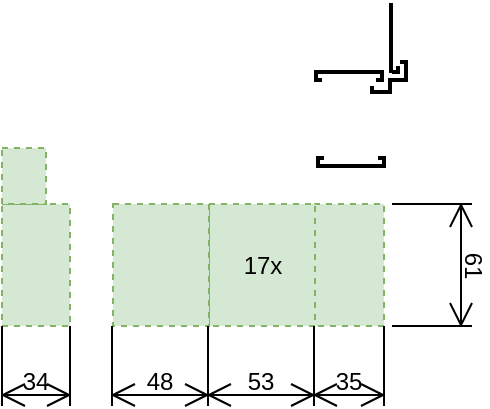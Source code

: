 <mxfile version="24.7.6">
  <diagram name="Page-1" id="lltRGpPVIRptGEJYeK86">
    <mxGraphModel dx="334" dy="336" grid="1" gridSize="10" guides="0" tooltips="1" connect="0" arrows="0" fold="1" page="1" pageScale="1" pageWidth="1654" pageHeight="1169" math="0" shadow="0">
      <root>
        <mxCell id="0" />
        <mxCell id="1" parent="0" />
        <mxCell id="G2j1dsDUAREEpZk3gJsj-1" value="" style="rounded=0;whiteSpace=wrap;html=1;fillColor=#d5e8d4;strokeColor=#82b366;dashed=1;" parent="1" vertex="1">
          <mxGeometry x="356" y="138" width="35" height="61" as="geometry" />
        </mxCell>
        <mxCell id="G2j1dsDUAREEpZk3gJsj-3" value="" style="rounded=0;whiteSpace=wrap;html=1;fillColor=#d5e8d4;strokeColor=#82b366;dashed=1;" parent="1" vertex="1">
          <mxGeometry x="200" y="138" width="34" height="61" as="geometry" />
        </mxCell>
        <mxCell id="G2j1dsDUAREEpZk3gJsj-4" value="" style="rounded=0;whiteSpace=wrap;html=1;fillColor=#d5e8d4;strokeColor=#82b366;dashed=1;" parent="1" vertex="1">
          <mxGeometry x="200" y="110" width="22" height="28" as="geometry" />
        </mxCell>
        <mxCell id="G2j1dsDUAREEpZk3gJsj-20" value="17x" style="rounded=0;whiteSpace=wrap;html=1;fillColor=#d5e8d4;strokeColor=#82b366;dashed=1;" parent="1" vertex="1">
          <mxGeometry x="303.5" y="138" width="53" height="61" as="geometry" />
        </mxCell>
        <mxCell id="G2j1dsDUAREEpZk3gJsj-21" value="" style="rounded=0;whiteSpace=wrap;html=1;fillColor=#d5e8d4;strokeColor=#82b366;dashed=1;" parent="1" vertex="1">
          <mxGeometry x="255.5" y="138" width="48" height="61" as="geometry" />
        </mxCell>
        <mxCell id="G2j1dsDUAREEpZk3gJsj-23" value="61" style="shape=dimension;direction=south;whiteSpace=wrap;html=1;align=center;points=[];verticalAlign=top;labelBackgroundColor=none;horizontal=0;spacingTop=-15;rotation=180;" parent="1" vertex="1">
          <mxGeometry x="395" y="138.0" width="40" height="61" as="geometry" />
        </mxCell>
        <mxCell id="G2j1dsDUAREEpZk3gJsj-24" value="48" style="shape=dimension;whiteSpace=wrap;html=1;align=center;points=[];verticalAlign=bottom;spacingBottom=3;labelBackgroundColor=none;" parent="1" vertex="1">
          <mxGeometry x="255" y="199" width="48" height="40" as="geometry" />
        </mxCell>
        <mxCell id="G2j1dsDUAREEpZk3gJsj-25" value="53" style="shape=dimension;whiteSpace=wrap;html=1;align=center;points=[];verticalAlign=bottom;spacingBottom=3;labelBackgroundColor=none;" parent="1" vertex="1">
          <mxGeometry x="303" y="199" width="53" height="40" as="geometry" />
        </mxCell>
        <mxCell id="G2j1dsDUAREEpZk3gJsj-26" value="35" style="shape=dimension;whiteSpace=wrap;html=1;align=center;points=[];verticalAlign=bottom;spacingBottom=3;labelBackgroundColor=none;" parent="1" vertex="1">
          <mxGeometry x="356" y="199" width="35" height="40" as="geometry" />
        </mxCell>
        <mxCell id="G2j1dsDUAREEpZk3gJsj-27" value="34" style="shape=dimension;whiteSpace=wrap;html=1;align=center;points=[];verticalAlign=bottom;spacingBottom=3;labelBackgroundColor=none;" parent="1" vertex="1">
          <mxGeometry x="200" y="199" width="34" height="40" as="geometry" />
        </mxCell>
        <mxCell id="XP0J54NXejSYdUOGnSBW-9" value="" style="group" vertex="1" connectable="0" parent="1">
          <mxGeometry x="353" y="110" width="43" height="14" as="geometry" />
        </mxCell>
        <mxCell id="XP0J54NXejSYdUOGnSBW-3" value="" style="line;strokeWidth=2;html=1;" vertex="1" parent="XP0J54NXejSYdUOGnSBW-9">
          <mxGeometry x="4" y="4" width="35" height="10" as="geometry" />
        </mxCell>
        <mxCell id="XP0J54NXejSYdUOGnSBW-4" value="" style="line;strokeWidth=2;html=1;rotation=90;" vertex="1" parent="XP0J54NXejSYdUOGnSBW-9">
          <mxGeometry x="4" y="2" width="2" height="10" as="geometry" />
        </mxCell>
        <mxCell id="XP0J54NXejSYdUOGnSBW-6" value="" style="line;strokeWidth=2;html=1;rotation=90;" vertex="1" parent="XP0J54NXejSYdUOGnSBW-9">
          <mxGeometry x="37" y="2" width="2" height="10" as="geometry" />
        </mxCell>
        <mxCell id="XP0J54NXejSYdUOGnSBW-7" value="" style="line;strokeWidth=2;html=1;rotation=0;" vertex="1" parent="XP0J54NXejSYdUOGnSBW-9">
          <mxGeometry x="35" width="4" height="10" as="geometry" />
        </mxCell>
        <mxCell id="XP0J54NXejSYdUOGnSBW-8" value="" style="line;strokeWidth=2;html=1;rotation=0;" vertex="1" parent="XP0J54NXejSYdUOGnSBW-9">
          <mxGeometry x="4" width="4" height="10" as="geometry" />
        </mxCell>
        <mxCell id="XP0J54NXejSYdUOGnSBW-11" value="" style="line;strokeWidth=2;html=1;rotation=90;" vertex="1" parent="1">
          <mxGeometry x="397" y="67" width="10" height="10" as="geometry" />
        </mxCell>
        <mxCell id="XP0J54NXejSYdUOGnSBW-13" value="" style="line;strokeWidth=2;html=1;rotation=0;" vertex="1" parent="1">
          <mxGeometry x="399" y="62" width="4" height="10" as="geometry" />
        </mxCell>
        <mxCell id="XP0J54NXejSYdUOGnSBW-15" value="" style="line;strokeWidth=2;html=1;rotation=0;" vertex="1" parent="1">
          <mxGeometry x="385" y="77" width="8" height="10" as="geometry" />
        </mxCell>
        <mxCell id="XP0J54NXejSYdUOGnSBW-14" value="" style="line;strokeWidth=2;html=1;rotation=0;" vertex="1" parent="1">
          <mxGeometry x="395" y="71" width="6" height="10" as="geometry" />
        </mxCell>
        <mxCell id="XP0J54NXejSYdUOGnSBW-22" value="" style="line;strokeWidth=2;html=1;rotation=90;" vertex="1" parent="1">
          <mxGeometry x="383" y="76" width="4" height="10" as="geometry" />
        </mxCell>
        <mxCell id="XP0J54NXejSYdUOGnSBW-39" value="" style="line;strokeWidth=2;html=1;rotation=-90;" vertex="1" parent="1">
          <mxGeometry x="377" y="50" width="35" height="10" as="geometry" />
        </mxCell>
        <mxCell id="XP0J54NXejSYdUOGnSBW-40" value="" style="line;strokeWidth=2;html=1;rotation=0;" vertex="1" parent="1">
          <mxGeometry x="395" y="67" width="2" height="10" as="geometry" />
        </mxCell>
        <mxCell id="XP0J54NXejSYdUOGnSBW-43" value="" style="line;strokeWidth=2;html=1;rotation=-90;" vertex="1" parent="1">
          <mxGeometry x="396" y="66" width="4" height="10" as="geometry" />
        </mxCell>
        <mxCell id="XP0J54NXejSYdUOGnSBW-45" value="" style="line;strokeWidth=2;html=1;" vertex="1" parent="1">
          <mxGeometry x="356" y="67" width="35" height="10" as="geometry" />
        </mxCell>
        <mxCell id="XP0J54NXejSYdUOGnSBW-46" value="" style="line;strokeWidth=2;html=1;rotation=90;" vertex="1" parent="1">
          <mxGeometry x="356" y="69" width="2" height="10" as="geometry" />
        </mxCell>
        <mxCell id="XP0J54NXejSYdUOGnSBW-47" value="" style="line;strokeWidth=2;html=1;rotation=90;" vertex="1" parent="1">
          <mxGeometry x="389" y="69" width="2" height="10" as="geometry" />
        </mxCell>
        <mxCell id="XP0J54NXejSYdUOGnSBW-48" value="" style="line;strokeWidth=2;html=1;rotation=0;" vertex="1" parent="1">
          <mxGeometry x="387" y="71" width="4" height="10" as="geometry" />
        </mxCell>
        <mxCell id="XP0J54NXejSYdUOGnSBW-49" value="" style="line;strokeWidth=2;html=1;rotation=0;" vertex="1" parent="1">
          <mxGeometry x="356" y="71" width="4" height="10" as="geometry" />
        </mxCell>
        <mxCell id="XP0J54NXejSYdUOGnSBW-50" value="" style="line;strokeWidth=2;html=1;rotation=90;" vertex="1" parent="1">
          <mxGeometry x="390" y="74" width="8" height="10" as="geometry" />
        </mxCell>
      </root>
    </mxGraphModel>
  </diagram>
</mxfile>
